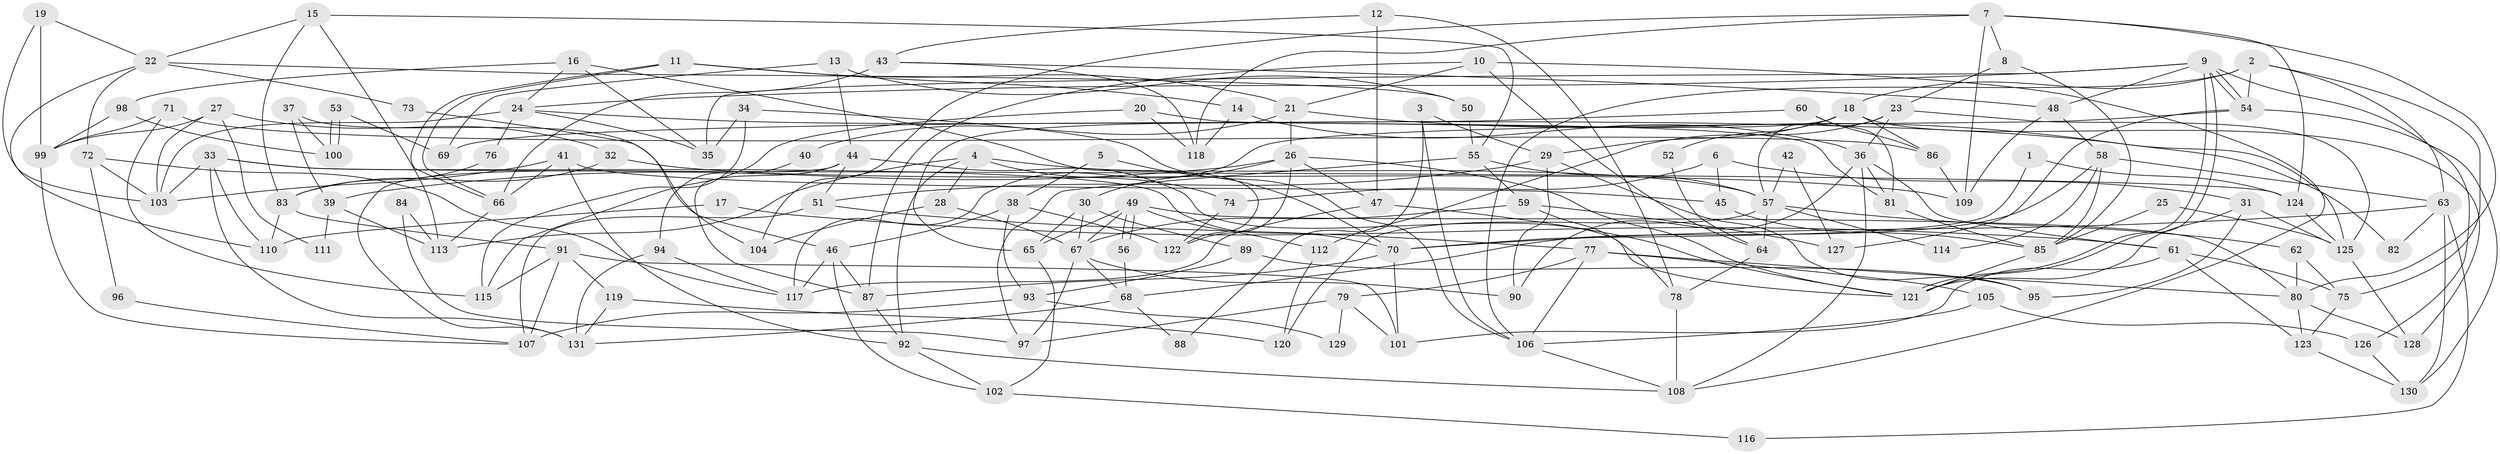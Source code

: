 // coarse degree distribution, {3: 0.2, 2: 0.15384615384615385, 6: 0.07692307692307693, 5: 0.26153846153846155, 4: 0.13846153846153847, 7: 0.06153846153846154, 8: 0.03076923076923077, 10: 0.03076923076923077, 9: 0.015384615384615385, 11: 0.015384615384615385, 18: 0.015384615384615385}
// Generated by graph-tools (version 1.1) at 2025/54/03/04/25 21:54:00]
// undirected, 131 vertices, 262 edges
graph export_dot {
graph [start="1"]
  node [color=gray90,style=filled];
  1;
  2;
  3;
  4;
  5;
  6;
  7;
  8;
  9;
  10;
  11;
  12;
  13;
  14;
  15;
  16;
  17;
  18;
  19;
  20;
  21;
  22;
  23;
  24;
  25;
  26;
  27;
  28;
  29;
  30;
  31;
  32;
  33;
  34;
  35;
  36;
  37;
  38;
  39;
  40;
  41;
  42;
  43;
  44;
  45;
  46;
  47;
  48;
  49;
  50;
  51;
  52;
  53;
  54;
  55;
  56;
  57;
  58;
  59;
  60;
  61;
  62;
  63;
  64;
  65;
  66;
  67;
  68;
  69;
  70;
  71;
  72;
  73;
  74;
  75;
  76;
  77;
  78;
  79;
  80;
  81;
  82;
  83;
  84;
  85;
  86;
  87;
  88;
  89;
  90;
  91;
  92;
  93;
  94;
  95;
  96;
  97;
  98;
  99;
  100;
  101;
  102;
  103;
  104;
  105;
  106;
  107;
  108;
  109;
  110;
  111;
  112;
  113;
  114;
  115;
  116;
  117;
  118;
  119;
  120;
  121;
  122;
  123;
  124;
  125;
  126;
  127;
  128;
  129;
  130;
  131;
  1 -- 124;
  1 -- 70;
  2 -- 54;
  2 -- 106;
  2 -- 18;
  2 -- 63;
  2 -- 75;
  3 -- 106;
  3 -- 29;
  3 -- 88;
  4 -- 57;
  4 -- 113;
  4 -- 28;
  4 -- 74;
  4 -- 92;
  5 -- 38;
  5 -- 70;
  6 -- 74;
  6 -- 31;
  6 -- 45;
  7 -- 8;
  7 -- 80;
  7 -- 104;
  7 -- 109;
  7 -- 118;
  7 -- 124;
  8 -- 23;
  8 -- 85;
  9 -- 54;
  9 -- 54;
  9 -- 121;
  9 -- 121;
  9 -- 24;
  9 -- 35;
  9 -- 48;
  9 -- 126;
  10 -- 21;
  10 -- 87;
  10 -- 64;
  10 -- 108;
  11 -- 66;
  11 -- 66;
  11 -- 21;
  11 -- 14;
  12 -- 47;
  12 -- 78;
  12 -- 43;
  13 -- 50;
  13 -- 44;
  13 -- 69;
  14 -- 118;
  14 -- 36;
  15 -- 83;
  15 -- 22;
  15 -- 55;
  15 -- 113;
  16 -- 24;
  16 -- 35;
  16 -- 98;
  16 -- 122;
  17 -- 61;
  17 -- 110;
  18 -- 65;
  18 -- 29;
  18 -- 52;
  18 -- 86;
  18 -- 128;
  19 -- 99;
  19 -- 103;
  19 -- 22;
  20 -- 118;
  20 -- 81;
  20 -- 115;
  21 -- 26;
  21 -- 125;
  21 -- 40;
  22 -- 72;
  22 -- 50;
  22 -- 73;
  22 -- 110;
  23 -- 36;
  23 -- 125;
  23 -- 57;
  23 -- 112;
  24 -- 35;
  24 -- 76;
  24 -- 82;
  24 -- 103;
  25 -- 85;
  25 -- 125;
  26 -- 30;
  26 -- 121;
  26 -- 39;
  26 -- 47;
  26 -- 122;
  27 -- 32;
  27 -- 99;
  27 -- 103;
  27 -- 111;
  28 -- 67;
  28 -- 104;
  29 -- 90;
  29 -- 51;
  29 -- 95;
  30 -- 65;
  30 -- 89;
  30 -- 67;
  31 -- 121;
  31 -- 125;
  31 -- 95;
  32 -- 83;
  32 -- 109;
  33 -- 103;
  33 -- 131;
  33 -- 70;
  33 -- 110;
  33 -- 124;
  34 -- 106;
  34 -- 115;
  34 -- 35;
  36 -- 108;
  36 -- 61;
  36 -- 81;
  36 -- 90;
  37 -- 46;
  37 -- 39;
  37 -- 100;
  38 -- 46;
  38 -- 122;
  38 -- 93;
  39 -- 113;
  39 -- 111;
  40 -- 94;
  41 -- 92;
  41 -- 103;
  41 -- 45;
  41 -- 66;
  42 -- 127;
  42 -- 57;
  43 -- 66;
  43 -- 48;
  43 -- 118;
  44 -- 51;
  44 -- 121;
  44 -- 87;
  44 -- 131;
  45 -- 85;
  46 -- 87;
  46 -- 117;
  46 -- 102;
  47 -- 121;
  47 -- 117;
  48 -- 58;
  48 -- 109;
  49 -- 67;
  49 -- 56;
  49 -- 56;
  49 -- 65;
  49 -- 80;
  49 -- 112;
  50 -- 55;
  51 -- 77;
  51 -- 107;
  52 -- 64;
  53 -- 100;
  53 -- 100;
  53 -- 69;
  54 -- 130;
  54 -- 117;
  54 -- 127;
  55 -- 97;
  55 -- 57;
  55 -- 59;
  56 -- 68;
  57 -- 62;
  57 -- 64;
  57 -- 114;
  57 -- 120;
  58 -- 63;
  58 -- 68;
  58 -- 85;
  58 -- 114;
  59 -- 67;
  59 -- 78;
  59 -- 127;
  60 -- 81;
  60 -- 86;
  60 -- 69;
  61 -- 75;
  61 -- 101;
  61 -- 123;
  62 -- 80;
  62 -- 75;
  63 -- 70;
  63 -- 82;
  63 -- 116;
  63 -- 130;
  64 -- 78;
  65 -- 102;
  66 -- 113;
  67 -- 68;
  67 -- 90;
  67 -- 97;
  68 -- 131;
  68 -- 88;
  70 -- 87;
  70 -- 101;
  71 -- 115;
  71 -- 86;
  71 -- 99;
  72 -- 117;
  72 -- 103;
  72 -- 96;
  73 -- 104;
  74 -- 122;
  75 -- 123;
  76 -- 83;
  77 -- 80;
  77 -- 106;
  77 -- 79;
  77 -- 105;
  78 -- 108;
  79 -- 101;
  79 -- 97;
  79 -- 129;
  80 -- 123;
  80 -- 128;
  81 -- 85;
  83 -- 110;
  83 -- 91;
  84 -- 97;
  84 -- 113;
  85 -- 121;
  86 -- 109;
  87 -- 92;
  89 -- 93;
  89 -- 95;
  91 -- 107;
  91 -- 101;
  91 -- 115;
  91 -- 119;
  92 -- 108;
  92 -- 102;
  93 -- 107;
  93 -- 129;
  94 -- 117;
  94 -- 131;
  96 -- 107;
  98 -- 100;
  98 -- 99;
  99 -- 107;
  102 -- 116;
  105 -- 126;
  105 -- 106;
  106 -- 108;
  112 -- 120;
  119 -- 120;
  119 -- 131;
  123 -- 130;
  124 -- 125;
  125 -- 128;
  126 -- 130;
}
